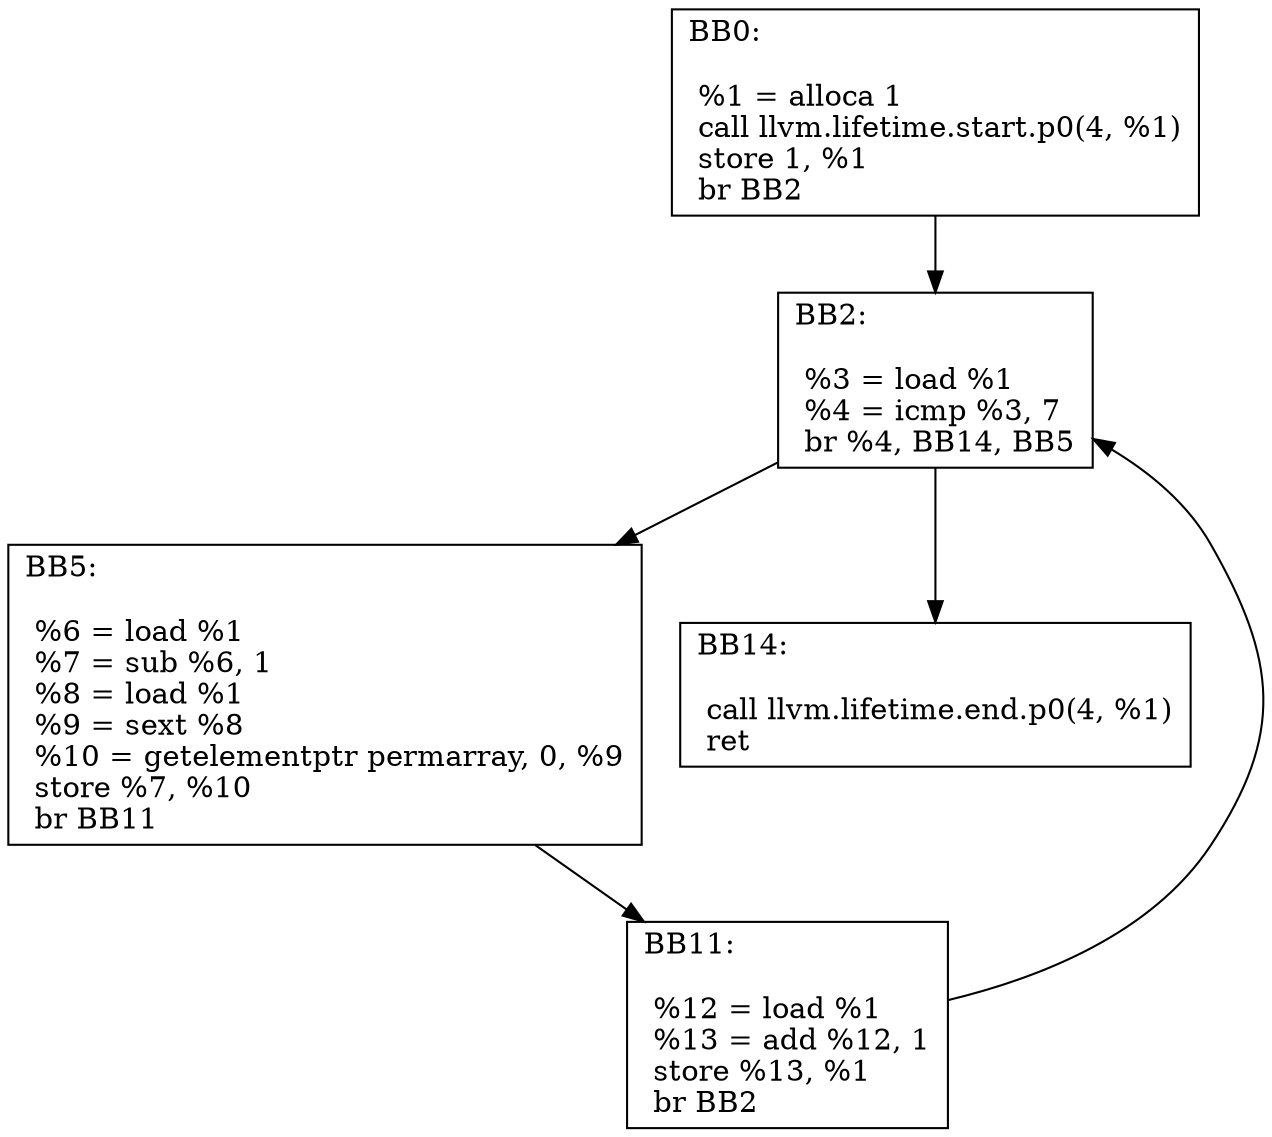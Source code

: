 digraph "CFG of Initialize function"{
	BB0[shape=record,label="{BB0:\l\l
	 %1 = alloca  1\l	 call llvm.lifetime.start.p0(4, %1)\l	 store  1,  %1\l	 br BB2\l	}"];
	BB0 -> BB2
	BB2[shape=record,label="{BB2:\l\l
	 %3 = load  %1\l	 %4 = icmp  %3,  7\l	 br %4, BB14, BB5\l	}"];
	BB2 -> BB5
	BB2 -> BB14
	BB5[shape=record,label="{BB5:\l\l
	 %6 = load  %1\l	 %7 = sub  %6,  1\l	 %8 = load  %1\l	 %9 = sext  %8\l	 %10 = getelementptr  permarray,  0,  %9\l	 store  %7,  %10\l	 br BB11\l	}"];
	BB5 -> BB11
	BB11[shape=record,label="{BB11:\l\l
	 %12 = load  %1\l	 %13 = add  %12,  1\l	 store  %13,  %1\l	 br BB2\l	}"];
	BB11 -> BB2
	BB14[shape=record,label="{BB14:\l\l
	 call llvm.lifetime.end.p0(4, %1)\l	 ret \l	}"];
}
